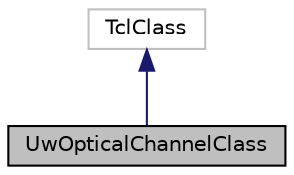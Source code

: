 digraph "UwOpticalChannelClass"
{
 // LATEX_PDF_SIZE
  edge [fontname="Helvetica",fontsize="10",labelfontname="Helvetica",labelfontsize="10"];
  node [fontname="Helvetica",fontsize="10",shape=record];
  Node1 [label="UwOpticalChannelClass",height=0.2,width=0.4,color="black", fillcolor="grey75", style="filled", fontcolor="black",tooltip="Adds the module for UwOpticalChannel in ns2."];
  Node2 -> Node1 [dir="back",color="midnightblue",fontsize="10",style="solid",fontname="Helvetica"];
  Node2 [label="TclClass",height=0.2,width=0.4,color="grey75", fillcolor="white", style="filled",tooltip=" "];
}
